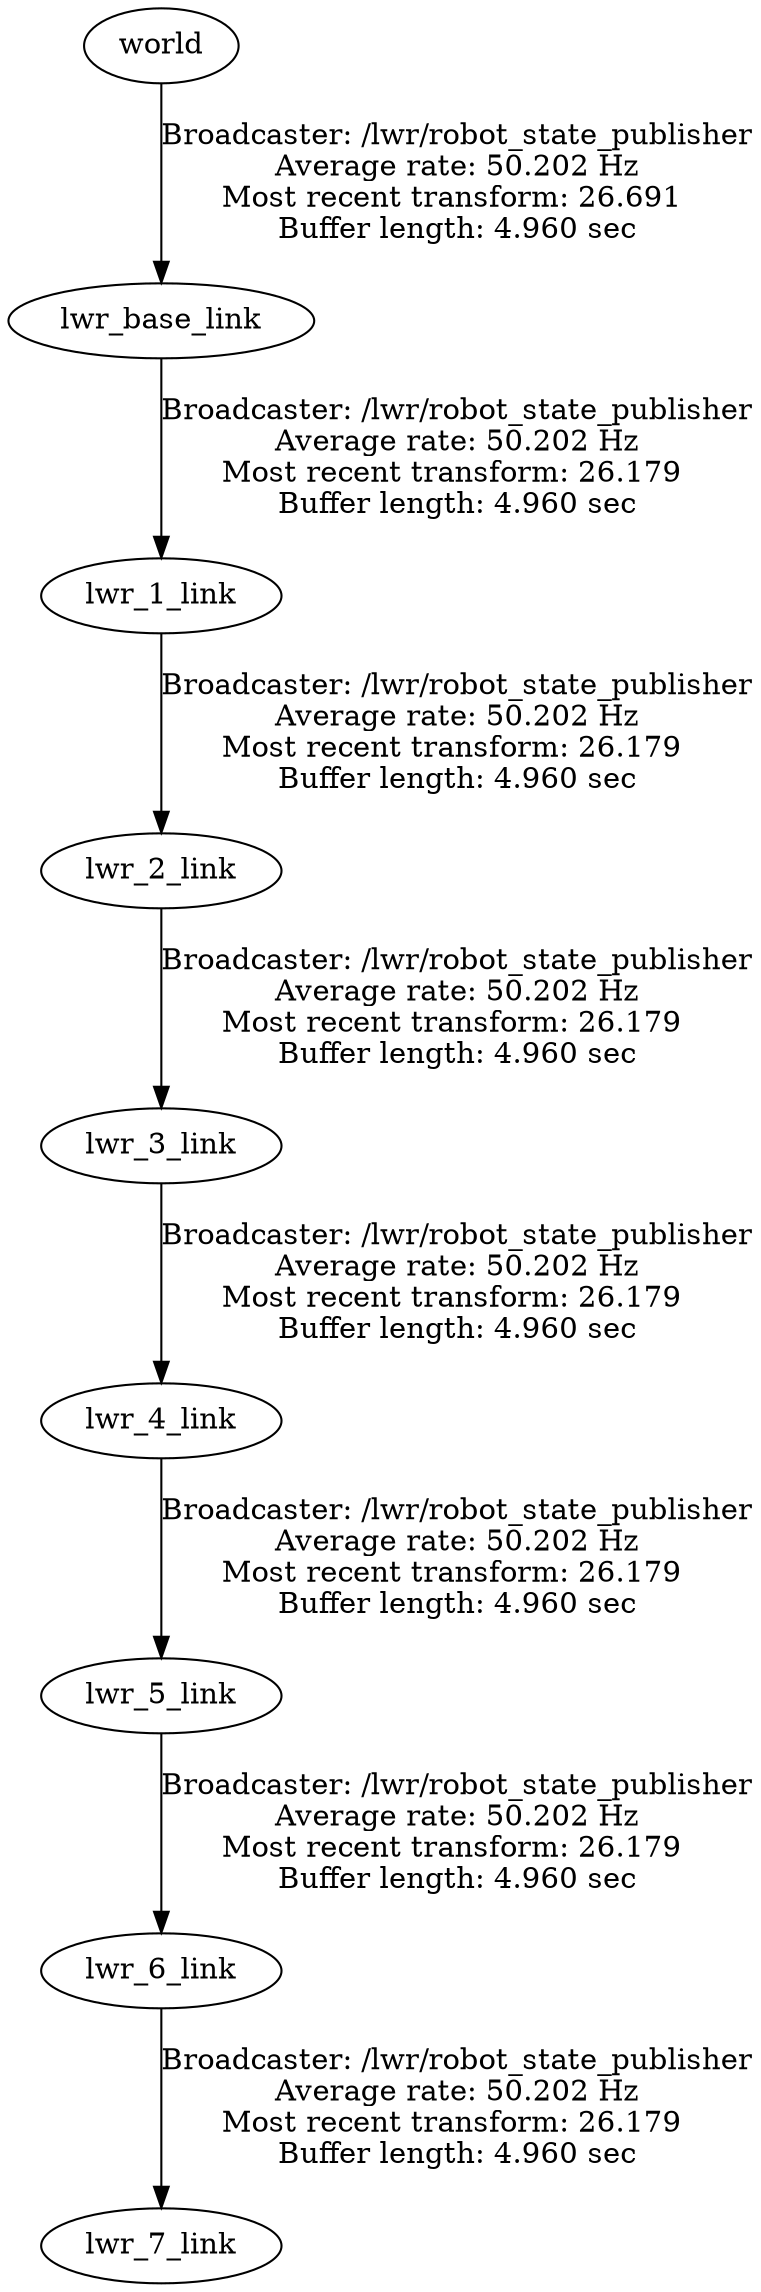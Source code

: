 digraph G {
"lwr_base_link" -> "lwr_1_link"[label="Broadcaster: /lwr/robot_state_publisher\nAverage rate: 50.202 Hz\nMost recent transform: 26.179 \nBuffer length: 4.960 sec\n"];
"world" -> "lwr_base_link"[label="Broadcaster: /lwr/robot_state_publisher\nAverage rate: 50.202 Hz\nMost recent transform: 26.691 \nBuffer length: 4.960 sec\n"];
"lwr_1_link" -> "lwr_2_link"[label="Broadcaster: /lwr/robot_state_publisher\nAverage rate: 50.202 Hz\nMost recent transform: 26.179 \nBuffer length: 4.960 sec\n"];
"lwr_2_link" -> "lwr_3_link"[label="Broadcaster: /lwr/robot_state_publisher\nAverage rate: 50.202 Hz\nMost recent transform: 26.179 \nBuffer length: 4.960 sec\n"];
"lwr_3_link" -> "lwr_4_link"[label="Broadcaster: /lwr/robot_state_publisher\nAverage rate: 50.202 Hz\nMost recent transform: 26.179 \nBuffer length: 4.960 sec\n"];
"lwr_4_link" -> "lwr_5_link"[label="Broadcaster: /lwr/robot_state_publisher\nAverage rate: 50.202 Hz\nMost recent transform: 26.179 \nBuffer length: 4.960 sec\n"];
"lwr_5_link" -> "lwr_6_link"[label="Broadcaster: /lwr/robot_state_publisher\nAverage rate: 50.202 Hz\nMost recent transform: 26.179 \nBuffer length: 4.960 sec\n"];
"lwr_6_link" -> "lwr_7_link"[label="Broadcaster: /lwr/robot_state_publisher\nAverage rate: 50.202 Hz\nMost recent transform: 26.179 \nBuffer length: 4.960 sec\n"];
}